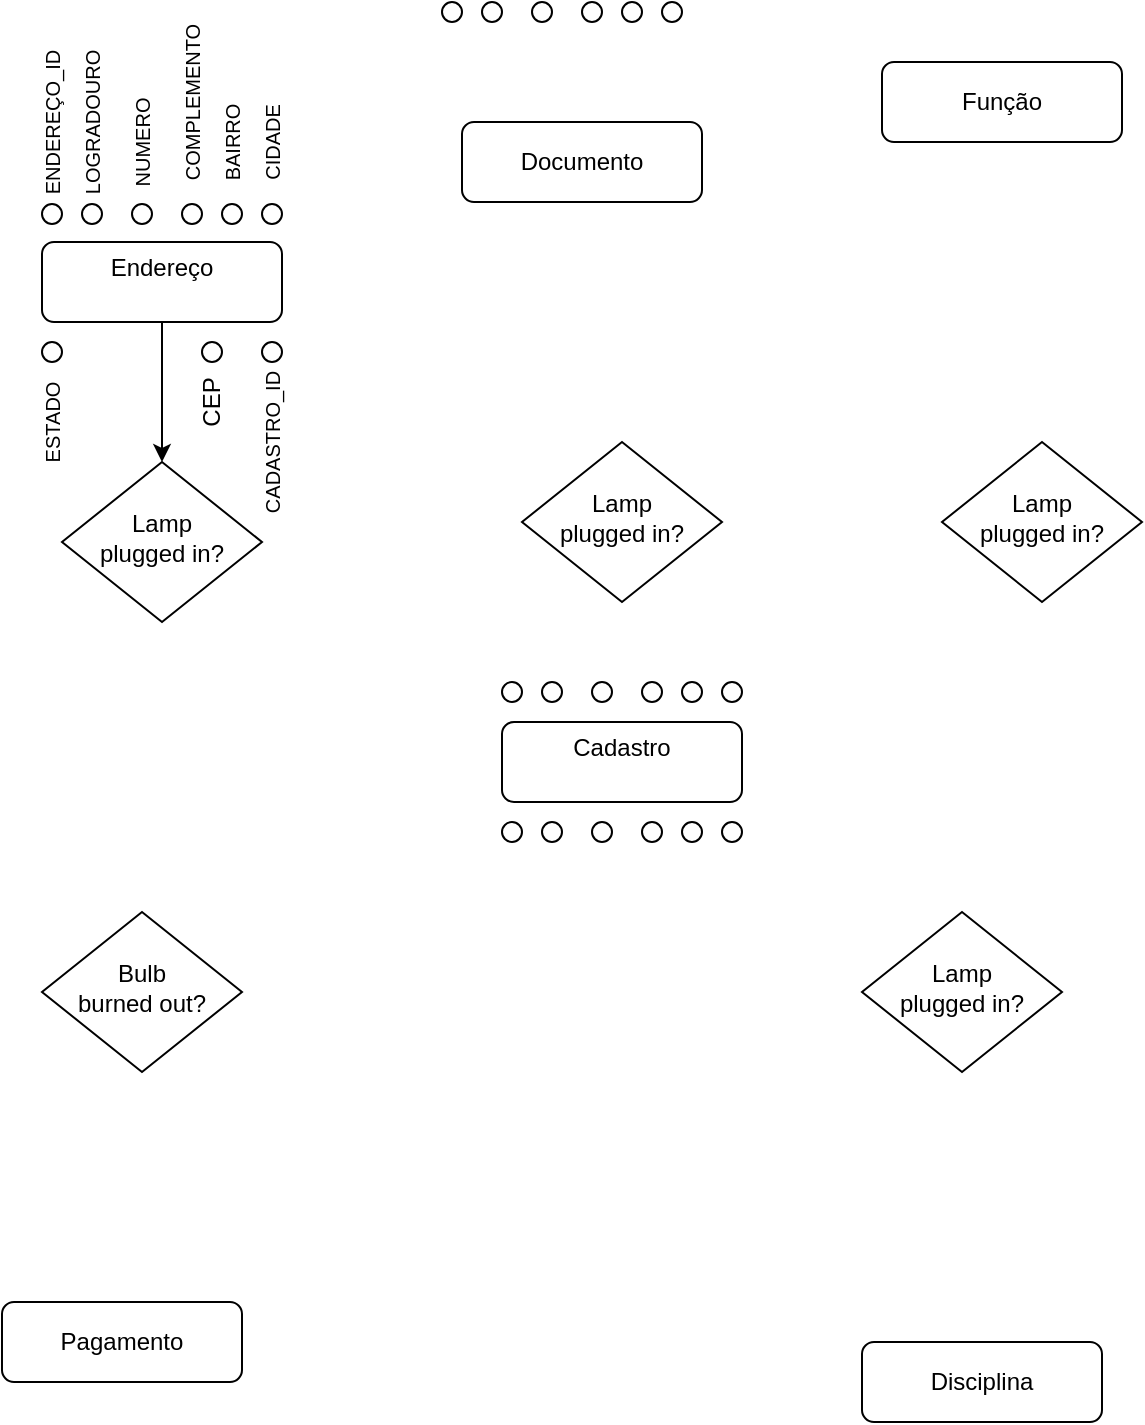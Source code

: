 <mxfile version="14.9.8" type="github">
  <diagram id="C5RBs43oDa-KdzZeNtuy" name="Page-1">
    <mxGraphModel dx="1100" dy="357" grid="1" gridSize="10" guides="1" tooltips="1" connect="1" arrows="1" fold="1" page="1" pageScale="1" pageWidth="827" pageHeight="1169" math="0" shadow="0">
      <root>
        <mxCell id="WIyWlLk6GJQsqaUBKTNV-0" />
        <mxCell id="WIyWlLk6GJQsqaUBKTNV-1" parent="WIyWlLk6GJQsqaUBKTNV-0" />
        <mxCell id="n9vH3qTKTggAe4fT9s5i-17" style="edgeStyle=orthogonalEdgeStyle;rounded=0;orthogonalLoop=1;jettySize=auto;html=1;exitX=0.5;exitY=1;exitDx=0;exitDy=0;entryX=0.5;entryY=0;entryDx=0;entryDy=0;" edge="1" parent="WIyWlLk6GJQsqaUBKTNV-1" source="WIyWlLk6GJQsqaUBKTNV-3" target="n9vH3qTKTggAe4fT9s5i-4">
          <mxGeometry relative="1" as="geometry" />
        </mxCell>
        <mxCell id="WIyWlLk6GJQsqaUBKTNV-3" value="&lt;div&gt;Endereço&lt;/div&gt;&lt;div&gt;&lt;br&gt;&lt;/div&gt;" style="rounded=1;whiteSpace=wrap;html=1;fontSize=12;glass=0;strokeWidth=1;shadow=0;" parent="WIyWlLk6GJQsqaUBKTNV-1" vertex="1">
          <mxGeometry x="30" y="170" width="120" height="40" as="geometry" />
        </mxCell>
        <mxCell id="WIyWlLk6GJQsqaUBKTNV-6" value="Lamp&lt;br&gt;plugged in?" style="rhombus;whiteSpace=wrap;html=1;shadow=0;fontFamily=Helvetica;fontSize=12;align=center;strokeWidth=1;spacing=6;spacingTop=-4;" parent="WIyWlLk6GJQsqaUBKTNV-1" vertex="1">
          <mxGeometry x="440" y="505" width="100" height="80" as="geometry" />
        </mxCell>
        <mxCell id="WIyWlLk6GJQsqaUBKTNV-7" value="&lt;div&gt;Cadastro&lt;/div&gt;&lt;div&gt;&lt;br&gt;&lt;/div&gt;" style="rounded=1;whiteSpace=wrap;html=1;fontSize=12;glass=0;strokeWidth=1;shadow=0;" parent="WIyWlLk6GJQsqaUBKTNV-1" vertex="1">
          <mxGeometry x="260" y="410" width="120" height="40" as="geometry" />
        </mxCell>
        <mxCell id="WIyWlLk6GJQsqaUBKTNV-10" value="Bulb&lt;br&gt;burned out?" style="rhombus;whiteSpace=wrap;html=1;shadow=0;fontFamily=Helvetica;fontSize=12;align=center;strokeWidth=1;spacing=6;spacingTop=-4;" parent="WIyWlLk6GJQsqaUBKTNV-1" vertex="1">
          <mxGeometry x="30" y="505" width="100" height="80" as="geometry" />
        </mxCell>
        <mxCell id="WIyWlLk6GJQsqaUBKTNV-11" value="Documento" style="rounded=1;whiteSpace=wrap;html=1;fontSize=12;glass=0;strokeWidth=1;shadow=0;" parent="WIyWlLk6GJQsqaUBKTNV-1" vertex="1">
          <mxGeometry x="240" y="110" width="120" height="40" as="geometry" />
        </mxCell>
        <mxCell id="WIyWlLk6GJQsqaUBKTNV-12" value="Pagamento" style="rounded=1;whiteSpace=wrap;html=1;fontSize=12;glass=0;strokeWidth=1;shadow=0;" parent="WIyWlLk6GJQsqaUBKTNV-1" vertex="1">
          <mxGeometry x="10" y="700" width="120" height="40" as="geometry" />
        </mxCell>
        <mxCell id="n9vH3qTKTggAe4fT9s5i-0" value="Disciplina" style="rounded=1;whiteSpace=wrap;html=1;fontSize=12;glass=0;strokeWidth=1;shadow=0;" vertex="1" parent="WIyWlLk6GJQsqaUBKTNV-1">
          <mxGeometry x="440" y="720" width="120" height="40" as="geometry" />
        </mxCell>
        <mxCell id="n9vH3qTKTggAe4fT9s5i-1" value="&lt;div&gt;Função&lt;/div&gt;" style="rounded=1;whiteSpace=wrap;html=1;fontSize=12;glass=0;strokeWidth=1;shadow=0;" vertex="1" parent="WIyWlLk6GJQsqaUBKTNV-1">
          <mxGeometry x="450" y="80" width="120" height="40" as="geometry" />
        </mxCell>
        <mxCell id="n9vH3qTKTggAe4fT9s5i-2" value="Lamp&lt;br&gt;plugged in?" style="rhombus;whiteSpace=wrap;html=1;shadow=0;fontFamily=Helvetica;fontSize=12;align=center;strokeWidth=1;spacing=6;spacingTop=-4;" vertex="1" parent="WIyWlLk6GJQsqaUBKTNV-1">
          <mxGeometry x="480" y="270" width="100" height="80" as="geometry" />
        </mxCell>
        <mxCell id="n9vH3qTKTggAe4fT9s5i-3" value="Lamp&lt;br&gt;plugged in?" style="rhombus;whiteSpace=wrap;html=1;shadow=0;fontFamily=Helvetica;fontSize=12;align=center;strokeWidth=1;spacing=6;spacingTop=-4;" vertex="1" parent="WIyWlLk6GJQsqaUBKTNV-1">
          <mxGeometry x="270" y="270" width="100" height="80" as="geometry" />
        </mxCell>
        <mxCell id="n9vH3qTKTggAe4fT9s5i-4" value="Lamp&lt;br&gt;plugged in?" style="rhombus;whiteSpace=wrap;html=1;shadow=0;fontFamily=Helvetica;fontSize=12;align=center;strokeWidth=1;spacing=6;spacingTop=-4;" vertex="1" parent="WIyWlLk6GJQsqaUBKTNV-1">
          <mxGeometry x="40" y="280" width="100" height="80" as="geometry" />
        </mxCell>
        <mxCell id="n9vH3qTKTggAe4fT9s5i-5" value="" style="ellipse;whiteSpace=wrap;html=1;aspect=fixed;" vertex="1" parent="WIyWlLk6GJQsqaUBKTNV-1">
          <mxGeometry x="50" y="151" width="10" height="10" as="geometry" />
        </mxCell>
        <mxCell id="n9vH3qTKTggAe4fT9s5i-6" value="" style="ellipse;whiteSpace=wrap;html=1;aspect=fixed;" vertex="1" parent="WIyWlLk6GJQsqaUBKTNV-1">
          <mxGeometry x="30" y="151" width="10" height="10" as="geometry" />
        </mxCell>
        <mxCell id="n9vH3qTKTggAe4fT9s5i-7" value="" style="ellipse;whiteSpace=wrap;html=1;aspect=fixed;" vertex="1" parent="WIyWlLk6GJQsqaUBKTNV-1">
          <mxGeometry x="75" y="151" width="10" height="10" as="geometry" />
        </mxCell>
        <mxCell id="n9vH3qTKTggAe4fT9s5i-8" value="" style="ellipse;whiteSpace=wrap;html=1;aspect=fixed;" vertex="1" parent="WIyWlLk6GJQsqaUBKTNV-1">
          <mxGeometry x="100" y="151" width="10" height="10" as="geometry" />
        </mxCell>
        <mxCell id="n9vH3qTKTggAe4fT9s5i-9" value="" style="ellipse;whiteSpace=wrap;html=1;aspect=fixed;" vertex="1" parent="WIyWlLk6GJQsqaUBKTNV-1">
          <mxGeometry x="120" y="151" width="10" height="10" as="geometry" />
        </mxCell>
        <mxCell id="n9vH3qTKTggAe4fT9s5i-10" value="" style="ellipse;whiteSpace=wrap;html=1;aspect=fixed;" vertex="1" parent="WIyWlLk6GJQsqaUBKTNV-1">
          <mxGeometry x="140" y="151" width="10" height="10" as="geometry" />
        </mxCell>
        <mxCell id="n9vH3qTKTggAe4fT9s5i-13" value="" style="ellipse;whiteSpace=wrap;html=1;aspect=fixed;" vertex="1" parent="WIyWlLk6GJQsqaUBKTNV-1">
          <mxGeometry x="30" y="220" width="10" height="10" as="geometry" />
        </mxCell>
        <mxCell id="n9vH3qTKTggAe4fT9s5i-14" value="" style="ellipse;whiteSpace=wrap;html=1;aspect=fixed;" vertex="1" parent="WIyWlLk6GJQsqaUBKTNV-1">
          <mxGeometry x="110" y="220" width="10" height="10" as="geometry" />
        </mxCell>
        <mxCell id="n9vH3qTKTggAe4fT9s5i-16" value="" style="ellipse;whiteSpace=wrap;html=1;aspect=fixed;" vertex="1" parent="WIyWlLk6GJQsqaUBKTNV-1">
          <mxGeometry x="140" y="220" width="10" height="10" as="geometry" />
        </mxCell>
        <mxCell id="n9vH3qTKTggAe4fT9s5i-27" value="" style="ellipse;whiteSpace=wrap;html=1;aspect=fixed;" vertex="1" parent="WIyWlLk6GJQsqaUBKTNV-1">
          <mxGeometry x="280" y="390" width="10" height="10" as="geometry" />
        </mxCell>
        <mxCell id="n9vH3qTKTggAe4fT9s5i-28" value="" style="ellipse;whiteSpace=wrap;html=1;aspect=fixed;" vertex="1" parent="WIyWlLk6GJQsqaUBKTNV-1">
          <mxGeometry x="260" y="390" width="10" height="10" as="geometry" />
        </mxCell>
        <mxCell id="n9vH3qTKTggAe4fT9s5i-29" value="" style="ellipse;whiteSpace=wrap;html=1;aspect=fixed;" vertex="1" parent="WIyWlLk6GJQsqaUBKTNV-1">
          <mxGeometry x="305" y="390" width="10" height="10" as="geometry" />
        </mxCell>
        <mxCell id="n9vH3qTKTggAe4fT9s5i-30" value="" style="ellipse;whiteSpace=wrap;html=1;aspect=fixed;" vertex="1" parent="WIyWlLk6GJQsqaUBKTNV-1">
          <mxGeometry x="330" y="390" width="10" height="10" as="geometry" />
        </mxCell>
        <mxCell id="n9vH3qTKTggAe4fT9s5i-31" value="" style="ellipse;whiteSpace=wrap;html=1;aspect=fixed;" vertex="1" parent="WIyWlLk6GJQsqaUBKTNV-1">
          <mxGeometry x="350" y="390" width="10" height="10" as="geometry" />
        </mxCell>
        <mxCell id="n9vH3qTKTggAe4fT9s5i-32" value="" style="ellipse;whiteSpace=wrap;html=1;aspect=fixed;" vertex="1" parent="WIyWlLk6GJQsqaUBKTNV-1">
          <mxGeometry x="370" y="390" width="10" height="10" as="geometry" />
        </mxCell>
        <mxCell id="n9vH3qTKTggAe4fT9s5i-34" value="" style="ellipse;whiteSpace=wrap;html=1;aspect=fixed;" vertex="1" parent="WIyWlLk6GJQsqaUBKTNV-1">
          <mxGeometry x="280" y="460" width="10" height="10" as="geometry" />
        </mxCell>
        <mxCell id="n9vH3qTKTggAe4fT9s5i-35" value="" style="ellipse;whiteSpace=wrap;html=1;aspect=fixed;" vertex="1" parent="WIyWlLk6GJQsqaUBKTNV-1">
          <mxGeometry x="260" y="460" width="10" height="10" as="geometry" />
        </mxCell>
        <mxCell id="n9vH3qTKTggAe4fT9s5i-36" value="" style="ellipse;whiteSpace=wrap;html=1;aspect=fixed;" vertex="1" parent="WIyWlLk6GJQsqaUBKTNV-1">
          <mxGeometry x="305" y="460" width="10" height="10" as="geometry" />
        </mxCell>
        <mxCell id="n9vH3qTKTggAe4fT9s5i-37" value="" style="ellipse;whiteSpace=wrap;html=1;aspect=fixed;" vertex="1" parent="WIyWlLk6GJQsqaUBKTNV-1">
          <mxGeometry x="330" y="460" width="10" height="10" as="geometry" />
        </mxCell>
        <mxCell id="n9vH3qTKTggAe4fT9s5i-38" value="" style="ellipse;whiteSpace=wrap;html=1;aspect=fixed;" vertex="1" parent="WIyWlLk6GJQsqaUBKTNV-1">
          <mxGeometry x="350" y="460" width="10" height="10" as="geometry" />
        </mxCell>
        <mxCell id="n9vH3qTKTggAe4fT9s5i-39" value="" style="ellipse;whiteSpace=wrap;html=1;aspect=fixed;" vertex="1" parent="WIyWlLk6GJQsqaUBKTNV-1">
          <mxGeometry x="370" y="460" width="10" height="10" as="geometry" />
        </mxCell>
        <mxCell id="n9vH3qTKTggAe4fT9s5i-40" value="" style="ellipse;whiteSpace=wrap;html=1;aspect=fixed;" vertex="1" parent="WIyWlLk6GJQsqaUBKTNV-1">
          <mxGeometry x="250" y="50" width="10" height="10" as="geometry" />
        </mxCell>
        <mxCell id="n9vH3qTKTggAe4fT9s5i-41" value="" style="ellipse;whiteSpace=wrap;html=1;aspect=fixed;" vertex="1" parent="WIyWlLk6GJQsqaUBKTNV-1">
          <mxGeometry x="230" y="50" width="10" height="10" as="geometry" />
        </mxCell>
        <mxCell id="n9vH3qTKTggAe4fT9s5i-42" value="" style="ellipse;whiteSpace=wrap;html=1;aspect=fixed;" vertex="1" parent="WIyWlLk6GJQsqaUBKTNV-1">
          <mxGeometry x="275" y="50" width="10" height="10" as="geometry" />
        </mxCell>
        <mxCell id="n9vH3qTKTggAe4fT9s5i-43" value="" style="ellipse;whiteSpace=wrap;html=1;aspect=fixed;" vertex="1" parent="WIyWlLk6GJQsqaUBKTNV-1">
          <mxGeometry x="300" y="50" width="10" height="10" as="geometry" />
        </mxCell>
        <mxCell id="n9vH3qTKTggAe4fT9s5i-44" value="" style="ellipse;whiteSpace=wrap;html=1;aspect=fixed;" vertex="1" parent="WIyWlLk6GJQsqaUBKTNV-1">
          <mxGeometry x="320" y="50" width="10" height="10" as="geometry" />
        </mxCell>
        <mxCell id="n9vH3qTKTggAe4fT9s5i-45" value="" style="ellipse;whiteSpace=wrap;html=1;aspect=fixed;" vertex="1" parent="WIyWlLk6GJQsqaUBKTNV-1">
          <mxGeometry x="340" y="50" width="10" height="10" as="geometry" />
        </mxCell>
        <mxCell id="n9vH3qTKTggAe4fT9s5i-46" value="&lt;font style=&quot;font-size: 10px&quot;&gt;ESTADO&lt;/font&gt;" style="text;html=1;strokeColor=none;fillColor=none;align=center;verticalAlign=middle;whiteSpace=wrap;rounded=0;rotation=-90;" vertex="1" parent="WIyWlLk6GJQsqaUBKTNV-1">
          <mxGeometry x="15" y="250" width="40" height="20" as="geometry" />
        </mxCell>
        <mxCell id="n9vH3qTKTggAe4fT9s5i-47" value="&lt;div&gt;&lt;font style=&quot;font-size: 10px&quot;&gt;LOGRADOURO&lt;/font&gt;&lt;/div&gt;" style="text;html=1;strokeColor=none;fillColor=none;align=center;verticalAlign=middle;whiteSpace=wrap;rounded=0;rotation=-90;" vertex="1" parent="WIyWlLk6GJQsqaUBKTNV-1">
          <mxGeometry x="35" y="100" width="40" height="20" as="geometry" />
        </mxCell>
        <mxCell id="n9vH3qTKTggAe4fT9s5i-48" value="&lt;font style=&quot;font-size: 10px&quot;&gt;NUMERO&lt;/font&gt;" style="text;html=1;strokeColor=none;fillColor=none;align=center;verticalAlign=middle;whiteSpace=wrap;rounded=0;rotation=-90;" vertex="1" parent="WIyWlLk6GJQsqaUBKTNV-1">
          <mxGeometry x="60" y="110" width="40" height="20" as="geometry" />
        </mxCell>
        <mxCell id="n9vH3qTKTggAe4fT9s5i-50" value="&lt;font style=&quot;font-size: 10px&quot;&gt;COMPLEMENTO&lt;/font&gt;" style="text;html=1;strokeColor=none;fillColor=none;align=center;verticalAlign=middle;whiteSpace=wrap;rounded=0;rotation=-90;" vertex="1" parent="WIyWlLk6GJQsqaUBKTNV-1">
          <mxGeometry x="85" y="90" width="40" height="20" as="geometry" />
        </mxCell>
        <mxCell id="n9vH3qTKTggAe4fT9s5i-51" value="&lt;font style=&quot;font-size: 10px&quot;&gt;BAIRRO&lt;/font&gt;" style="text;html=1;strokeColor=none;fillColor=none;align=center;verticalAlign=middle;whiteSpace=wrap;rounded=0;rotation=-90;" vertex="1" parent="WIyWlLk6GJQsqaUBKTNV-1">
          <mxGeometry x="105" y="110" width="40" height="20" as="geometry" />
        </mxCell>
        <mxCell id="n9vH3qTKTggAe4fT9s5i-52" value="&lt;font style=&quot;font-size: 10px&quot;&gt;CIDADE&lt;/font&gt;" style="text;html=1;strokeColor=none;fillColor=none;align=center;verticalAlign=middle;whiteSpace=wrap;rounded=0;rotation=-90;" vertex="1" parent="WIyWlLk6GJQsqaUBKTNV-1">
          <mxGeometry x="125" y="110" width="40" height="20" as="geometry" />
        </mxCell>
        <mxCell id="n9vH3qTKTggAe4fT9s5i-54" value="&lt;font style=&quot;font-size: 10px&quot;&gt;ENDEREÇO_ID&lt;/font&gt;" style="text;html=1;strokeColor=none;fillColor=none;align=center;verticalAlign=middle;whiteSpace=wrap;rounded=0;rotation=-90;" vertex="1" parent="WIyWlLk6GJQsqaUBKTNV-1">
          <mxGeometry x="15" y="100" width="40" height="20" as="geometry" />
        </mxCell>
        <mxCell id="n9vH3qTKTggAe4fT9s5i-55" value="CEP" style="text;html=1;strokeColor=none;fillColor=none;align=center;verticalAlign=middle;whiteSpace=wrap;rounded=0;rotation=-90;" vertex="1" parent="WIyWlLk6GJQsqaUBKTNV-1">
          <mxGeometry x="95" y="240" width="40" height="20" as="geometry" />
        </mxCell>
        <mxCell id="n9vH3qTKTggAe4fT9s5i-56" value="&lt;font style=&quot;font-size: 10px&quot;&gt;CADASTRO_ID&lt;/font&gt;" style="text;html=1;strokeColor=none;fillColor=none;align=center;verticalAlign=middle;whiteSpace=wrap;rounded=0;rotation=-90;" vertex="1" parent="WIyWlLk6GJQsqaUBKTNV-1">
          <mxGeometry x="125" y="260" width="40" height="20" as="geometry" />
        </mxCell>
      </root>
    </mxGraphModel>
  </diagram>
</mxfile>
